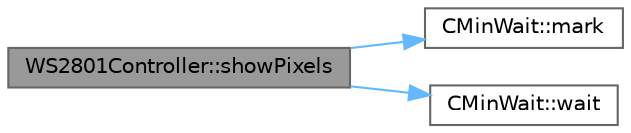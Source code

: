digraph "WS2801Controller::showPixels"
{
 // LATEX_PDF_SIZE
  bgcolor="transparent";
  edge [fontname=Helvetica,fontsize=10,labelfontname=Helvetica,labelfontsize=10];
  node [fontname=Helvetica,fontsize=10,shape=box,height=0.2,width=0.4];
  rankdir="LR";
  Node1 [id="Node000001",label="WS2801Controller::showPixels",height=0.2,width=0.4,color="gray40", fillcolor="grey60", style="filled", fontcolor="black",tooltip="Send the LED data to the strip."];
  Node1 -> Node2 [id="edge1_Node000001_Node000002",color="steelblue1",style="solid",tooltip=" "];
  Node2 [id="Node000002",label="CMinWait::mark",height=0.2,width=0.4,color="grey40", fillcolor="white", style="filled",URL="$d1/d6d/class_c_min_wait.html#a9e1941c949810958262ff98f7b591b96",tooltip="Reset the timestamp that marks the start of the wait period."];
  Node1 -> Node3 [id="edge2_Node000001_Node000003",color="steelblue1",style="solid",tooltip=" "];
  Node3 [id="Node000003",label="CMinWait::wait",height=0.2,width=0.4,color="grey40", fillcolor="white", style="filled",URL="$d1/d6d/class_c_min_wait.html#ace3c87d9015aa537d3ee2972657afad3",tooltip="Blocking delay until WAIT time since mark() has passed."];
}
